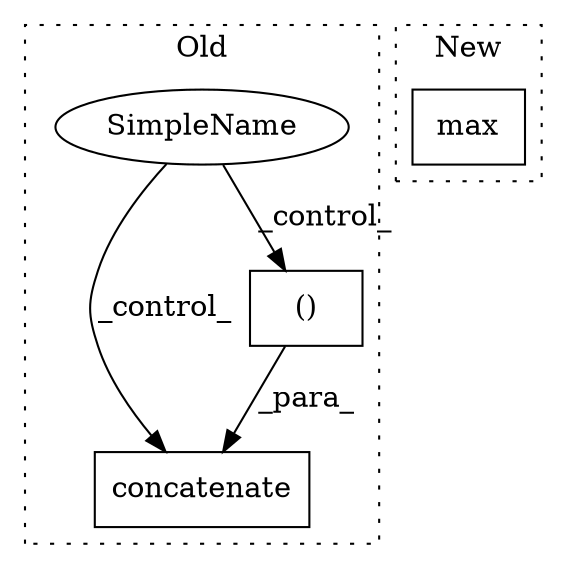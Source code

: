 digraph G {
subgraph cluster0 {
1 [label="concatenate" a="32" s="2418,2463" l="19,2" shape="box"];
3 [label="()" a="106" s="2437" l="26" shape="box"];
4 [label="SimpleName" a="42" s="" l="" shape="ellipse"];
label = "Old";
style="dotted";
}
subgraph cluster1 {
2 [label="max" a="32" s="2225,2240" l="4,1" shape="box"];
label = "New";
style="dotted";
}
3 -> 1 [label="_para_"];
4 -> 1 [label="_control_"];
4 -> 3 [label="_control_"];
}